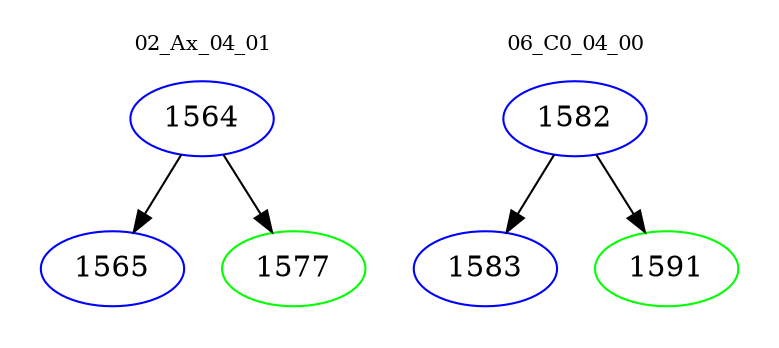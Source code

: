 digraph{
subgraph cluster_0 {
color = white
label = "02_Ax_04_01";
fontsize=10;
T0_1564 [label="1564", color="blue"]
T0_1564 -> T0_1565 [color="black"]
T0_1565 [label="1565", color="blue"]
T0_1564 -> T0_1577 [color="black"]
T0_1577 [label="1577", color="green"]
}
subgraph cluster_1 {
color = white
label = "06_C0_04_00";
fontsize=10;
T1_1582 [label="1582", color="blue"]
T1_1582 -> T1_1583 [color="black"]
T1_1583 [label="1583", color="blue"]
T1_1582 -> T1_1591 [color="black"]
T1_1591 [label="1591", color="green"]
}
}

